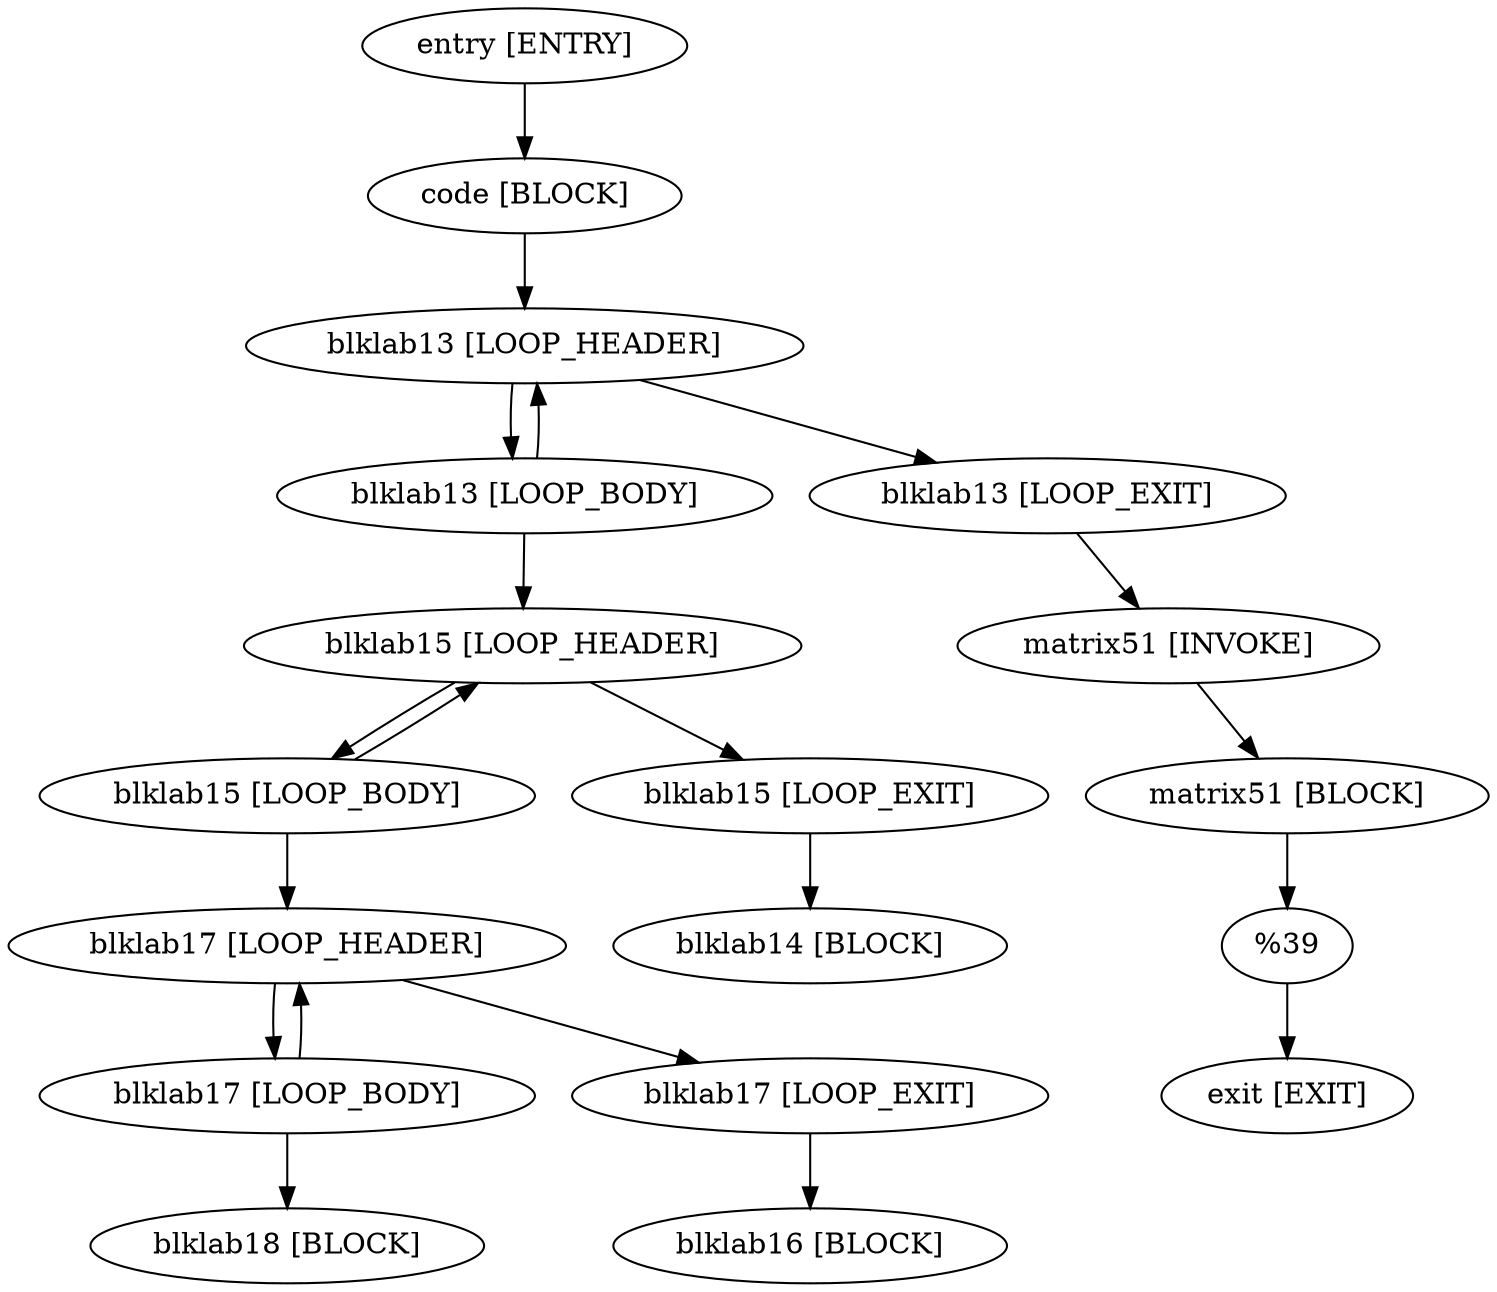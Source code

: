 digraph multiply{
"entry [ENTRY]"->"code [BLOCK]";
"code [BLOCK]"->"blklab13 [LOOP_HEADER]";
"blklab13 [LOOP_HEADER]"->"blklab13 [LOOP_BODY]";
"blklab13 [LOOP_HEADER]"->"blklab13 [LOOP_EXIT]";
"blklab13 [LOOP_BODY]"->"blklab13 [LOOP_HEADER]";
"blklab13 [LOOP_BODY]"->"blklab15 [LOOP_HEADER]";
"blklab13 [LOOP_EXIT]"->"matrix51 [INVOKE]";
"blklab15 [LOOP_HEADER]"->"blklab15 [LOOP_BODY]";
"blklab15 [LOOP_HEADER]"->"blklab15 [LOOP_EXIT]";
"blklab15 [LOOP_BODY]"->"blklab15 [LOOP_HEADER]";
"blklab15 [LOOP_BODY]"->"blklab17 [LOOP_HEADER]";
"blklab15 [LOOP_EXIT]"->"blklab14 [BLOCK]";
"blklab17 [LOOP_HEADER]"->"blklab17 [LOOP_BODY]";
"blklab17 [LOOP_HEADER]"->"blklab17 [LOOP_EXIT]";
"blklab17 [LOOP_BODY]"->"blklab17 [LOOP_HEADER]";
"blklab17 [LOOP_BODY]"->"blklab18 [BLOCK]";
"blklab17 [LOOP_EXIT]"->"blklab16 [BLOCK]";
"matrix51 [INVOKE]"->"matrix51 [BLOCK]";
"matrix51 [BLOCK]"->"%34 [RETURN]";
"%34 [RETURN]"->"exit [EXIT]";

}
